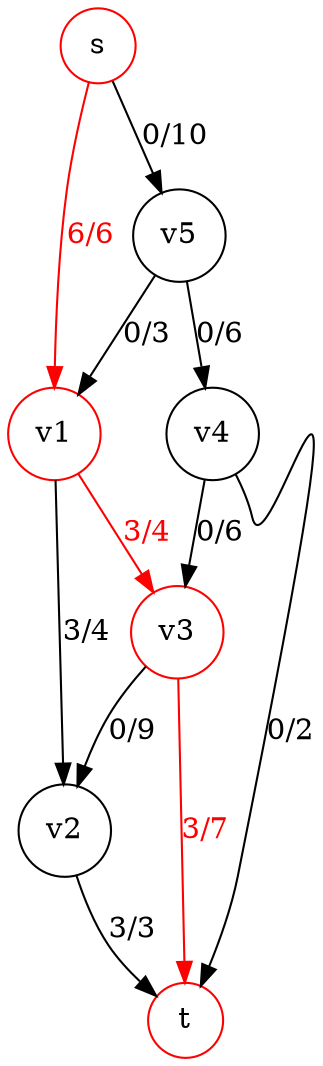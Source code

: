 digraph questiontwosteptwo {
node [shape=circle]
subgraph path {
node [color=red]
edge [color=red, fontcolor=red]
s -> v1 [label="6/6"]
v1 -> v3 [label="3/4"]
v3 -> t [label="3/7"]
}

s -> v5 [label="0/10"]
v1 -> v2 [label="3/4"]
v2 -> t [label="3/3"]
v3 -> v2 [label="0/9"]
v4 -> v3 [label="0/6"]
v4 -> t [label="0/2"]
v5 -> v1 [label="0/3"]
v5 -> v4 [label="0/6"]
}
